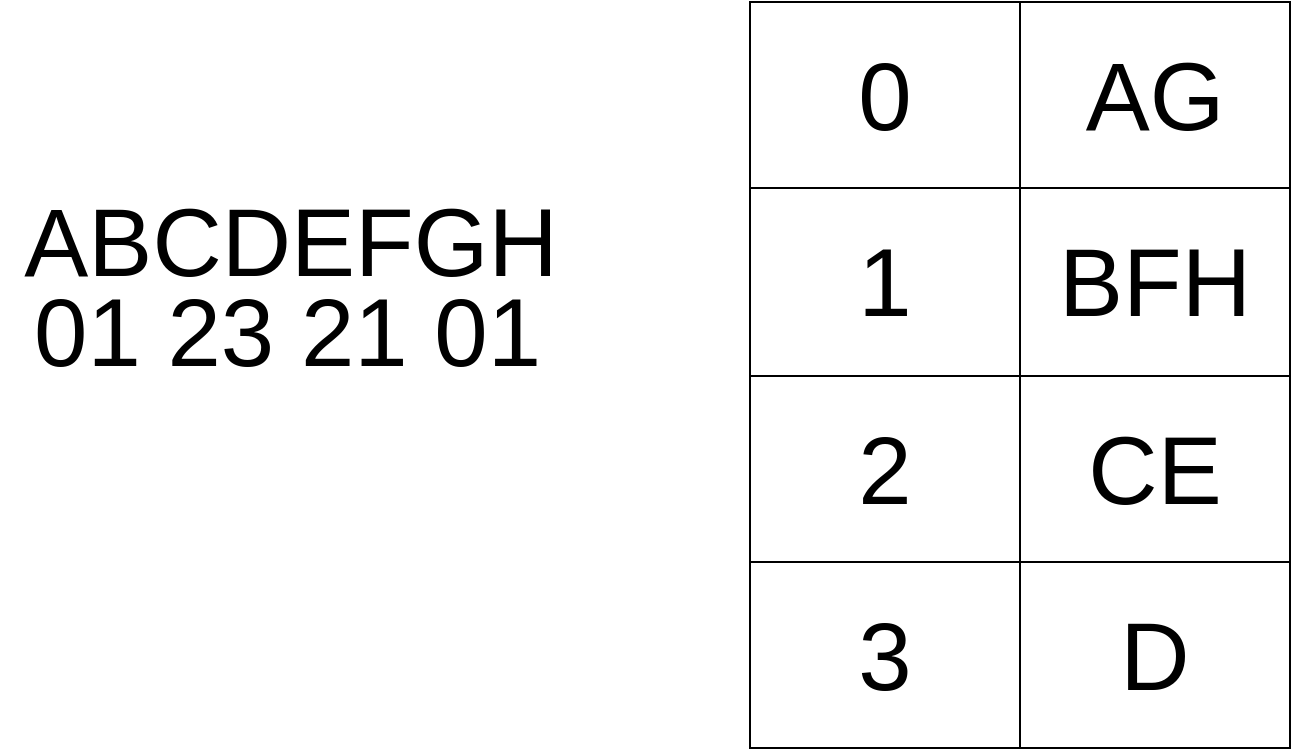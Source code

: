 <mxfile version="20.3.0" type="device"><diagram id="JLq6rSqRX3lXOXyBkSAy" name="第 1 页"><mxGraphModel dx="858" dy="784" grid="1" gridSize="10" guides="1" tooltips="1" connect="1" arrows="1" fold="1" page="1" pageScale="1" pageWidth="827" pageHeight="1169" math="0" shadow="0"><root><mxCell id="0"/><mxCell id="1" parent="0"/><mxCell id="ac9F9Og_ydmJiEPojU5R-2" value="" style="shape=table;html=1;whiteSpace=wrap;startSize=0;container=1;collapsible=0;childLayout=tableLayout;" vertex="1" parent="1"><mxGeometry x="430" y="40" width="270" height="373" as="geometry"/></mxCell><mxCell id="ac9F9Og_ydmJiEPojU5R-3" value="" style="shape=tableRow;horizontal=0;startSize=0;swimlaneHead=0;swimlaneBody=0;top=0;left=0;bottom=0;right=0;collapsible=0;dropTarget=0;fillColor=none;points=[[0,0.5],[1,0.5]];portConstraint=eastwest;" vertex="1" parent="ac9F9Og_ydmJiEPojU5R-2"><mxGeometry width="270" height="93" as="geometry"/></mxCell><mxCell id="ac9F9Og_ydmJiEPojU5R-4" value="&lt;font style=&quot;font-size: 48px;&quot;&gt;0&lt;/font&gt;" style="shape=partialRectangle;html=1;whiteSpace=wrap;connectable=0;fillColor=none;top=0;left=0;bottom=0;right=0;overflow=hidden;" vertex="1" parent="ac9F9Og_ydmJiEPojU5R-3"><mxGeometry width="135" height="93" as="geometry"><mxRectangle width="135" height="93" as="alternateBounds"/></mxGeometry></mxCell><mxCell id="ac9F9Og_ydmJiEPojU5R-5" value="&lt;font style=&quot;font-size: 48px;&quot;&gt;AG&lt;/font&gt;" style="shape=partialRectangle;html=1;whiteSpace=wrap;connectable=0;fillColor=none;top=0;left=0;bottom=0;right=0;overflow=hidden;" vertex="1" parent="ac9F9Og_ydmJiEPojU5R-3"><mxGeometry x="135" width="135" height="93" as="geometry"><mxRectangle width="135" height="93" as="alternateBounds"/></mxGeometry></mxCell><mxCell id="ac9F9Og_ydmJiEPojU5R-7" value="" style="shape=tableRow;horizontal=0;startSize=0;swimlaneHead=0;swimlaneBody=0;top=0;left=0;bottom=0;right=0;collapsible=0;dropTarget=0;fillColor=none;points=[[0,0.5],[1,0.5]];portConstraint=eastwest;" vertex="1" parent="ac9F9Og_ydmJiEPojU5R-2"><mxGeometry y="93" width="270" height="94" as="geometry"/></mxCell><mxCell id="ac9F9Og_ydmJiEPojU5R-8" value="&lt;font style=&quot;font-size: 48px;&quot;&gt;1&lt;/font&gt;" style="shape=partialRectangle;html=1;whiteSpace=wrap;connectable=0;fillColor=none;top=0;left=0;bottom=0;right=0;overflow=hidden;" vertex="1" parent="ac9F9Og_ydmJiEPojU5R-7"><mxGeometry width="135" height="94" as="geometry"><mxRectangle width="135" height="94" as="alternateBounds"/></mxGeometry></mxCell><mxCell id="ac9F9Og_ydmJiEPojU5R-10" value="&lt;font style=&quot;font-size: 48px;&quot;&gt;BFH&lt;/font&gt;" style="shape=partialRectangle;html=1;whiteSpace=wrap;connectable=0;fillColor=none;top=0;left=0;bottom=0;right=0;overflow=hidden;" vertex="1" parent="ac9F9Og_ydmJiEPojU5R-7"><mxGeometry x="135" width="135" height="94" as="geometry"><mxRectangle width="135" height="94" as="alternateBounds"/></mxGeometry></mxCell><mxCell id="ac9F9Og_ydmJiEPojU5R-11" value="" style="shape=tableRow;horizontal=0;startSize=0;swimlaneHead=0;swimlaneBody=0;top=0;left=0;bottom=0;right=0;collapsible=0;dropTarget=0;fillColor=none;points=[[0,0.5],[1,0.5]];portConstraint=eastwest;" vertex="1" parent="ac9F9Og_ydmJiEPojU5R-2"><mxGeometry y="187" width="270" height="93" as="geometry"/></mxCell><mxCell id="ac9F9Og_ydmJiEPojU5R-12" value="&lt;font style=&quot;font-size: 48px;&quot;&gt;2&lt;/font&gt;" style="shape=partialRectangle;html=1;whiteSpace=wrap;connectable=0;fillColor=none;top=0;left=0;bottom=0;right=0;overflow=hidden;" vertex="1" parent="ac9F9Og_ydmJiEPojU5R-11"><mxGeometry width="135" height="93" as="geometry"><mxRectangle width="135" height="93" as="alternateBounds"/></mxGeometry></mxCell><mxCell id="ac9F9Og_ydmJiEPojU5R-13" value="&lt;font style=&quot;font-size: 48px;&quot;&gt;CE&lt;/font&gt;" style="shape=partialRectangle;html=1;whiteSpace=wrap;connectable=0;fillColor=none;top=0;left=0;bottom=0;right=0;overflow=hidden;" vertex="1" parent="ac9F9Og_ydmJiEPojU5R-11"><mxGeometry x="135" width="135" height="93" as="geometry"><mxRectangle width="135" height="93" as="alternateBounds"/></mxGeometry></mxCell><mxCell id="ac9F9Og_ydmJiEPojU5R-29" style="shape=tableRow;horizontal=0;startSize=0;swimlaneHead=0;swimlaneBody=0;top=0;left=0;bottom=0;right=0;collapsible=0;dropTarget=0;fillColor=none;points=[[0,0.5],[1,0.5]];portConstraint=eastwest;" vertex="1" parent="ac9F9Og_ydmJiEPojU5R-2"><mxGeometry y="280" width="270" height="93" as="geometry"/></mxCell><mxCell id="ac9F9Og_ydmJiEPojU5R-30" value="&lt;font style=&quot;font-size: 48px;&quot;&gt;3&lt;/font&gt;" style="shape=partialRectangle;html=1;whiteSpace=wrap;connectable=0;fillColor=none;top=0;left=0;bottom=0;right=0;overflow=hidden;" vertex="1" parent="ac9F9Og_ydmJiEPojU5R-29"><mxGeometry width="135" height="93" as="geometry"><mxRectangle width="135" height="93" as="alternateBounds"/></mxGeometry></mxCell><mxCell id="ac9F9Og_ydmJiEPojU5R-31" value="&lt;font style=&quot;font-size: 48px;&quot;&gt;D&lt;/font&gt;" style="shape=partialRectangle;html=1;whiteSpace=wrap;connectable=0;fillColor=none;top=0;left=0;bottom=0;right=0;overflow=hidden;" vertex="1" parent="ac9F9Og_ydmJiEPojU5R-29"><mxGeometry x="135" width="135" height="93" as="geometry"><mxRectangle width="135" height="93" as="alternateBounds"/></mxGeometry></mxCell><mxCell id="ac9F9Og_ydmJiEPojU5R-32" value="ABCDEFGH" style="text;html=1;align=center;verticalAlign=middle;resizable=0;points=[];autosize=1;strokeColor=none;fillColor=none;fontSize=48;" vertex="1" parent="1"><mxGeometry x="55" y="125" width="290" height="70" as="geometry"/></mxCell><mxCell id="ac9F9Og_ydmJiEPojU5R-34" value="01 23 21 01" style="text;html=1;align=left;verticalAlign=middle;resizable=0;points=[];autosize=1;strokeColor=none;fillColor=none;fontSize=48;" vertex="1" parent="1"><mxGeometry x="70" y="170" width="280" height="70" as="geometry"/></mxCell></root></mxGraphModel></diagram></mxfile>